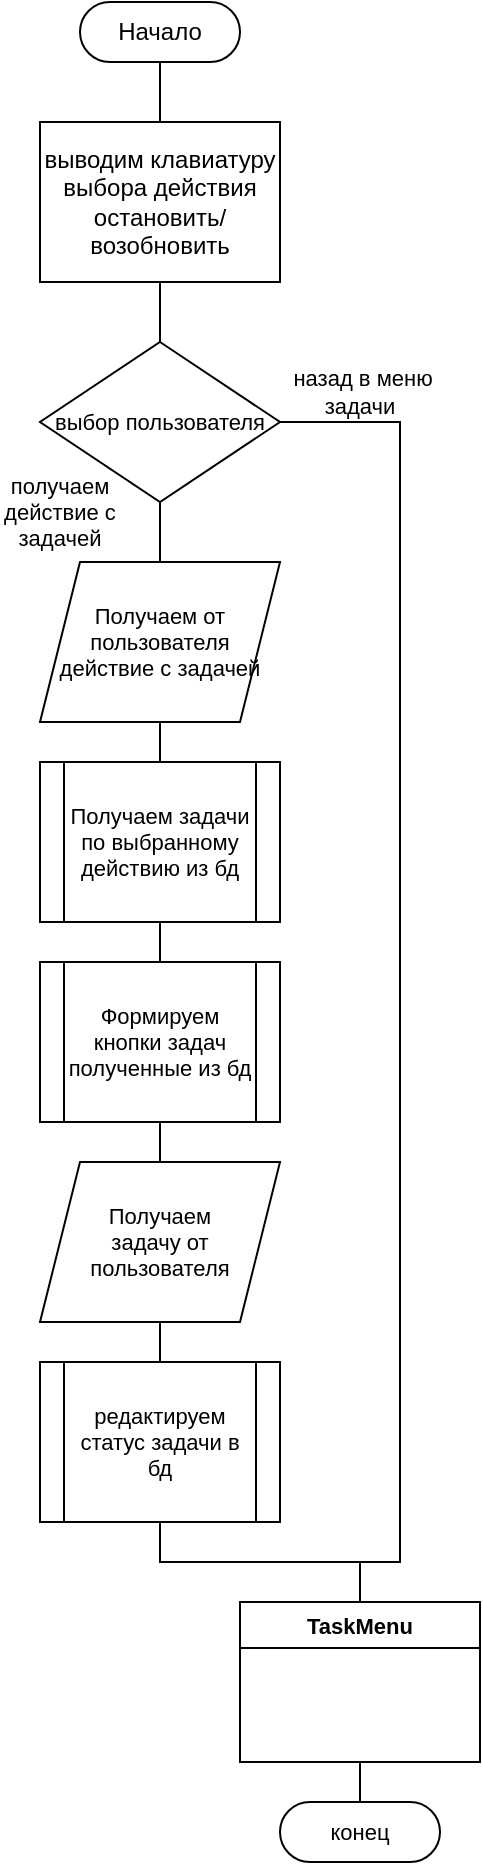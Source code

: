 <mxfile version="22.0.2" type="device">
  <diagram name="Страница — 1" id="yqDAHqKIFGUmC2xDsrvr">
    <mxGraphModel dx="1080" dy="782" grid="1" gridSize="10" guides="1" tooltips="1" connect="1" arrows="1" fold="1" page="1" pageScale="1" pageWidth="827" pageHeight="1169" math="0" shadow="0">
      <root>
        <mxCell id="0" />
        <mxCell id="1" parent="0" />
        <mxCell id="eo1sWWj_vlMbx-JTrrlT-5" style="edgeStyle=orthogonalEdgeStyle;rounded=0;orthogonalLoop=1;jettySize=auto;html=1;exitX=0.5;exitY=0.5;exitDx=0;exitDy=15;exitPerimeter=0;entryX=0.5;entryY=0;entryDx=0;entryDy=0;endArrow=none;endFill=0;" edge="1" parent="1" source="oy8f3BWYjFhXT9BB5CAe-1" target="eo1sWWj_vlMbx-JTrrlT-4">
          <mxGeometry relative="1" as="geometry" />
        </mxCell>
        <mxCell id="oy8f3BWYjFhXT9BB5CAe-1" value="Начало" style="html=1;dashed=0;whiteSpace=wrap;shape=mxgraph.dfd.start" parent="1" vertex="1">
          <mxGeometry x="360" y="40" width="80" height="30" as="geometry" />
        </mxCell>
        <mxCell id="eo1sWWj_vlMbx-JTrrlT-10" style="edgeStyle=orthogonalEdgeStyle;shape=connector;rounded=0;orthogonalLoop=1;jettySize=auto;html=1;exitX=0.5;exitY=1;exitDx=0;exitDy=0;entryX=0.5;entryY=0;entryDx=0;entryDy=0;labelBackgroundColor=default;strokeColor=default;align=center;verticalAlign=middle;fontFamily=Helvetica;fontSize=11;fontColor=default;endArrow=none;endFill=0;" edge="1" parent="1" source="eo1sWWj_vlMbx-JTrrlT-4" target="eo1sWWj_vlMbx-JTrrlT-9">
          <mxGeometry relative="1" as="geometry" />
        </mxCell>
        <mxCell id="eo1sWWj_vlMbx-JTrrlT-4" value="выводим клавиатуру выбора действия&lt;br&gt;остановить/возобновить" style="rounded=0;whiteSpace=wrap;html=1;" vertex="1" parent="1">
          <mxGeometry x="340" y="100" width="120" height="80" as="geometry" />
        </mxCell>
        <mxCell id="eo1sWWj_vlMbx-JTrrlT-17" style="edgeStyle=orthogonalEdgeStyle;shape=connector;rounded=0;orthogonalLoop=1;jettySize=auto;html=1;exitX=0.5;exitY=1;exitDx=0;exitDy=0;entryX=0.5;entryY=0;entryDx=0;entryDy=0;labelBackgroundColor=default;strokeColor=default;align=center;verticalAlign=middle;fontFamily=Helvetica;fontSize=11;fontColor=default;endArrow=none;endFill=0;" edge="1" parent="1" source="eo1sWWj_vlMbx-JTrrlT-9" target="eo1sWWj_vlMbx-JTrrlT-11">
          <mxGeometry relative="1" as="geometry" />
        </mxCell>
        <mxCell id="eo1sWWj_vlMbx-JTrrlT-27" style="edgeStyle=orthogonalEdgeStyle;shape=connector;rounded=0;orthogonalLoop=1;jettySize=auto;html=1;exitX=1;exitY=0.5;exitDx=0;exitDy=0;entryX=0.5;entryY=0;entryDx=0;entryDy=0;labelBackgroundColor=default;strokeColor=default;align=center;verticalAlign=middle;fontFamily=Helvetica;fontSize=11;fontColor=default;endArrow=none;endFill=0;" edge="1" parent="1" source="eo1sWWj_vlMbx-JTrrlT-9" target="eo1sWWj_vlMbx-JTrrlT-24">
          <mxGeometry relative="1" as="geometry">
            <Array as="points">
              <mxPoint x="520" y="250" />
              <mxPoint x="520" y="820" />
              <mxPoint x="500" y="820" />
            </Array>
          </mxGeometry>
        </mxCell>
        <mxCell id="eo1sWWj_vlMbx-JTrrlT-9" value="выбор пользователя" style="rhombus;whiteSpace=wrap;html=1;fontFamily=Helvetica;fontSize=11;fontColor=default;" vertex="1" parent="1">
          <mxGeometry x="340" y="210" width="120" height="80" as="geometry" />
        </mxCell>
        <mxCell id="eo1sWWj_vlMbx-JTrrlT-18" style="edgeStyle=orthogonalEdgeStyle;shape=connector;rounded=0;orthogonalLoop=1;jettySize=auto;html=1;exitX=0.5;exitY=1;exitDx=0;exitDy=0;entryX=0.5;entryY=0;entryDx=0;entryDy=0;labelBackgroundColor=default;strokeColor=default;align=center;verticalAlign=middle;fontFamily=Helvetica;fontSize=11;fontColor=default;endArrow=none;endFill=0;" edge="1" parent="1" source="eo1sWWj_vlMbx-JTrrlT-11" target="eo1sWWj_vlMbx-JTrrlT-12">
          <mxGeometry relative="1" as="geometry" />
        </mxCell>
        <mxCell id="eo1sWWj_vlMbx-JTrrlT-11" value="Получаем от пользователя действие с задачей" style="shape=parallelogram;perimeter=parallelogramPerimeter;whiteSpace=wrap;html=1;fixedSize=1;fontFamily=Helvetica;fontSize=11;fontColor=default;" vertex="1" parent="1">
          <mxGeometry x="340" y="320" width="120" height="80" as="geometry" />
        </mxCell>
        <mxCell id="eo1sWWj_vlMbx-JTrrlT-19" style="edgeStyle=orthogonalEdgeStyle;shape=connector;rounded=0;orthogonalLoop=1;jettySize=auto;html=1;exitX=0.5;exitY=1;exitDx=0;exitDy=0;entryX=0.5;entryY=0;entryDx=0;entryDy=0;labelBackgroundColor=default;strokeColor=default;align=center;verticalAlign=middle;fontFamily=Helvetica;fontSize=11;fontColor=default;endArrow=none;endFill=0;" edge="1" parent="1" source="eo1sWWj_vlMbx-JTrrlT-12" target="eo1sWWj_vlMbx-JTrrlT-13">
          <mxGeometry relative="1" as="geometry" />
        </mxCell>
        <mxCell id="eo1sWWj_vlMbx-JTrrlT-12" value="Получаем задачи по выбранному действию из бд" style="shape=process;whiteSpace=wrap;html=1;backgroundOutline=1;fontFamily=Helvetica;fontSize=11;fontColor=default;" vertex="1" parent="1">
          <mxGeometry x="340" y="420" width="120" height="80" as="geometry" />
        </mxCell>
        <mxCell id="eo1sWWj_vlMbx-JTrrlT-20" style="edgeStyle=orthogonalEdgeStyle;shape=connector;rounded=0;orthogonalLoop=1;jettySize=auto;html=1;exitX=0.5;exitY=1;exitDx=0;exitDy=0;entryX=0.5;entryY=0;entryDx=0;entryDy=0;labelBackgroundColor=default;strokeColor=default;align=center;verticalAlign=middle;fontFamily=Helvetica;fontSize=11;fontColor=default;endArrow=none;endFill=0;" edge="1" parent="1" source="eo1sWWj_vlMbx-JTrrlT-13" target="eo1sWWj_vlMbx-JTrrlT-15">
          <mxGeometry relative="1" as="geometry" />
        </mxCell>
        <mxCell id="eo1sWWj_vlMbx-JTrrlT-13" value="Формируем кнопки задач полученные из бд" style="shape=process;whiteSpace=wrap;html=1;backgroundOutline=1;fontFamily=Helvetica;fontSize=11;fontColor=default;" vertex="1" parent="1">
          <mxGeometry x="340" y="520" width="120" height="80" as="geometry" />
        </mxCell>
        <mxCell id="eo1sWWj_vlMbx-JTrrlT-21" style="edgeStyle=orthogonalEdgeStyle;shape=connector;rounded=0;orthogonalLoop=1;jettySize=auto;html=1;exitX=0.5;exitY=1;exitDx=0;exitDy=0;entryX=0.5;entryY=0;entryDx=0;entryDy=0;labelBackgroundColor=default;strokeColor=default;align=center;verticalAlign=middle;fontFamily=Helvetica;fontSize=11;fontColor=default;endArrow=none;endFill=0;" edge="1" parent="1" source="eo1sWWj_vlMbx-JTrrlT-15" target="eo1sWWj_vlMbx-JTrrlT-16">
          <mxGeometry relative="1" as="geometry" />
        </mxCell>
        <mxCell id="eo1sWWj_vlMbx-JTrrlT-15" value="Получаем &lt;br&gt;задачу от пользователя" style="shape=parallelogram;perimeter=parallelogramPerimeter;whiteSpace=wrap;html=1;fixedSize=1;fontFamily=Helvetica;fontSize=11;fontColor=default;" vertex="1" parent="1">
          <mxGeometry x="340" y="620" width="120" height="80" as="geometry" />
        </mxCell>
        <mxCell id="eo1sWWj_vlMbx-JTrrlT-25" style="edgeStyle=orthogonalEdgeStyle;shape=connector;rounded=0;orthogonalLoop=1;jettySize=auto;html=1;exitX=0.5;exitY=1;exitDx=0;exitDy=0;entryX=0.5;entryY=0;entryDx=0;entryDy=0;labelBackgroundColor=default;strokeColor=default;align=center;verticalAlign=middle;fontFamily=Helvetica;fontSize=11;fontColor=default;endArrow=none;endFill=0;" edge="1" parent="1" source="eo1sWWj_vlMbx-JTrrlT-16" target="eo1sWWj_vlMbx-JTrrlT-24">
          <mxGeometry relative="1" as="geometry" />
        </mxCell>
        <mxCell id="eo1sWWj_vlMbx-JTrrlT-16" value="редактируем статус задачи в бд" style="shape=process;whiteSpace=wrap;html=1;backgroundOutline=1;fontFamily=Helvetica;fontSize=11;fontColor=default;" vertex="1" parent="1">
          <mxGeometry x="340" y="720" width="120" height="80" as="geometry" />
        </mxCell>
        <mxCell id="eo1sWWj_vlMbx-JTrrlT-22" value="получаем действие с задачей&lt;br&gt;" style="text;html=1;strokeColor=none;fillColor=none;align=center;verticalAlign=middle;whiteSpace=wrap;rounded=0;fontSize=11;fontFamily=Helvetica;fontColor=default;" vertex="1" parent="1">
          <mxGeometry x="320" y="280" width="60" height="30" as="geometry" />
        </mxCell>
        <mxCell id="eo1sWWj_vlMbx-JTrrlT-23" value="конец&lt;br&gt;" style="html=1;dashed=0;whiteSpace=wrap;shape=mxgraph.dfd.start;fontFamily=Helvetica;fontSize=11;fontColor=default;" vertex="1" parent="1">
          <mxGeometry x="460" y="940" width="80" height="30" as="geometry" />
        </mxCell>
        <mxCell id="eo1sWWj_vlMbx-JTrrlT-24" value="TaskMenu" style="swimlane;whiteSpace=wrap;html=1;fontFamily=Helvetica;fontSize=11;fontColor=default;" vertex="1" parent="1">
          <mxGeometry x="440" y="840" width="120" height="80" as="geometry" />
        </mxCell>
        <mxCell id="eo1sWWj_vlMbx-JTrrlT-26" style="edgeStyle=orthogonalEdgeStyle;shape=connector;rounded=0;orthogonalLoop=1;jettySize=auto;html=1;exitX=0.5;exitY=1;exitDx=0;exitDy=0;entryX=0.5;entryY=0.5;entryDx=0;entryDy=-15;entryPerimeter=0;labelBackgroundColor=default;strokeColor=default;align=center;verticalAlign=middle;fontFamily=Helvetica;fontSize=11;fontColor=default;endArrow=none;endFill=0;" edge="1" parent="1" source="eo1sWWj_vlMbx-JTrrlT-24" target="eo1sWWj_vlMbx-JTrrlT-23">
          <mxGeometry relative="1" as="geometry" />
        </mxCell>
        <mxCell id="eo1sWWj_vlMbx-JTrrlT-28" value="&amp;nbsp;назад в меню задачи" style="text;html=1;strokeColor=none;fillColor=none;align=center;verticalAlign=middle;whiteSpace=wrap;rounded=0;fontSize=11;fontFamily=Helvetica;fontColor=default;" vertex="1" parent="1">
          <mxGeometry x="460" y="220" width="80" height="30" as="geometry" />
        </mxCell>
      </root>
    </mxGraphModel>
  </diagram>
</mxfile>
